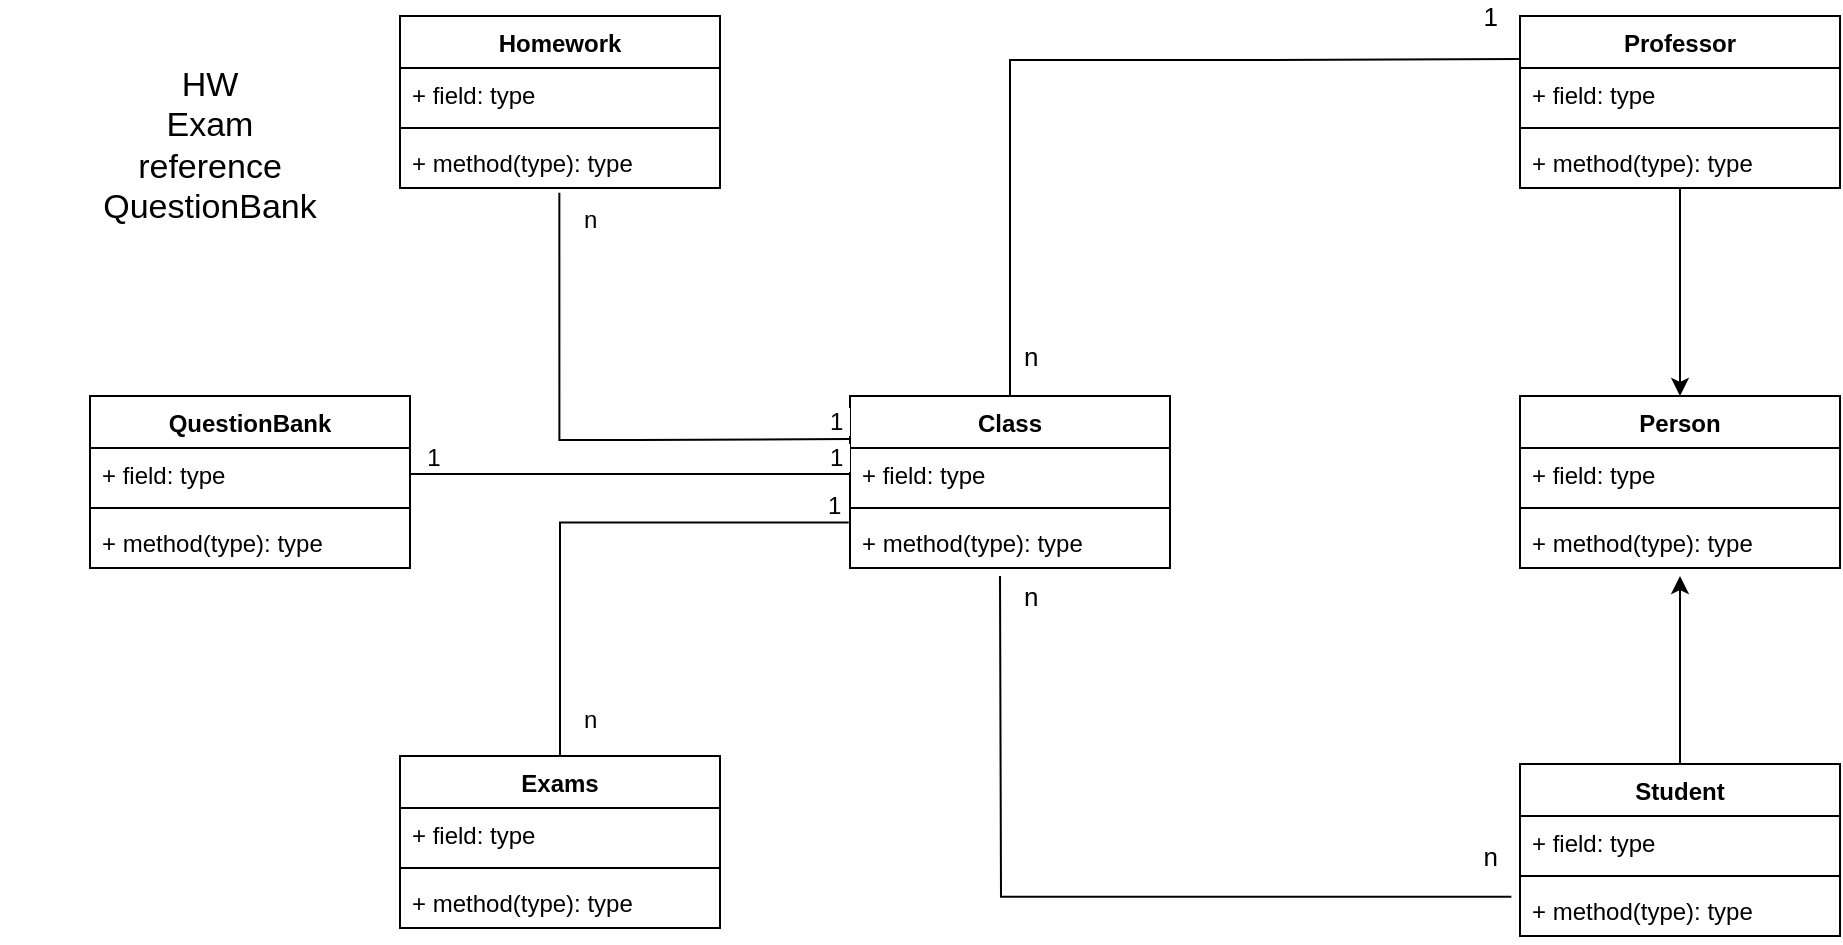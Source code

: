 <mxfile version="20.0.0" type="device"><diagram id="zVuRKTB397ivYLz8wWw3" name="Page-1"><mxGraphModel dx="1038" dy="556" grid="1" gridSize="10" guides="1" tooltips="1" connect="1" arrows="1" fold="1" page="1" pageScale="1" pageWidth="1169" pageHeight="827" math="0" shadow="0"><root><mxCell id="0"/><mxCell id="1" parent="0"/><mxCell id="VDr_-lJlVkJrmrFHigVl-1" value="Person" style="swimlane;fontStyle=1;align=center;verticalAlign=top;childLayout=stackLayout;horizontal=1;startSize=26;horizontalStack=0;resizeParent=1;resizeParentMax=0;resizeLast=0;collapsible=1;marginBottom=0;" parent="1" vertex="1"><mxGeometry x="760" y="230" width="160" height="86" as="geometry"/></mxCell><mxCell id="VDr_-lJlVkJrmrFHigVl-2" value="+ field: type" style="text;strokeColor=none;fillColor=none;align=left;verticalAlign=top;spacingLeft=4;spacingRight=4;overflow=hidden;rotatable=0;points=[[0,0.5],[1,0.5]];portConstraint=eastwest;" parent="VDr_-lJlVkJrmrFHigVl-1" vertex="1"><mxGeometry y="26" width="160" height="26" as="geometry"/></mxCell><mxCell id="VDr_-lJlVkJrmrFHigVl-3" value="" style="line;strokeWidth=1;fillColor=none;align=left;verticalAlign=middle;spacingTop=-1;spacingLeft=3;spacingRight=3;rotatable=0;labelPosition=right;points=[];portConstraint=eastwest;" parent="VDr_-lJlVkJrmrFHigVl-1" vertex="1"><mxGeometry y="52" width="160" height="8" as="geometry"/></mxCell><mxCell id="VDr_-lJlVkJrmrFHigVl-4" value="+ method(type): type" style="text;strokeColor=none;fillColor=none;align=left;verticalAlign=top;spacingLeft=4;spacingRight=4;overflow=hidden;rotatable=0;points=[[0,0.5],[1,0.5]];portConstraint=eastwest;" parent="VDr_-lJlVkJrmrFHigVl-1" vertex="1"><mxGeometry y="60" width="160" height="26" as="geometry"/></mxCell><mxCell id="VDr_-lJlVkJrmrFHigVl-14" style="edgeStyle=orthogonalEdgeStyle;rounded=0;orthogonalLoop=1;jettySize=auto;html=1;entryX=0.5;entryY=0;entryDx=0;entryDy=0;" parent="1" source="VDr_-lJlVkJrmrFHigVl-5" target="VDr_-lJlVkJrmrFHigVl-1" edge="1"><mxGeometry relative="1" as="geometry"/></mxCell><mxCell id="VDr_-lJlVkJrmrFHigVl-5" value="Professor" style="swimlane;fontStyle=1;align=center;verticalAlign=top;childLayout=stackLayout;horizontal=1;startSize=26;horizontalStack=0;resizeParent=1;resizeParentMax=0;resizeLast=0;collapsible=1;marginBottom=0;" parent="1" vertex="1"><mxGeometry x="760" y="40" width="160" height="86" as="geometry"/></mxCell><mxCell id="VDr_-lJlVkJrmrFHigVl-6" value="+ field: type" style="text;strokeColor=none;fillColor=none;align=left;verticalAlign=top;spacingLeft=4;spacingRight=4;overflow=hidden;rotatable=0;points=[[0,0.5],[1,0.5]];portConstraint=eastwest;" parent="VDr_-lJlVkJrmrFHigVl-5" vertex="1"><mxGeometry y="26" width="160" height="26" as="geometry"/></mxCell><mxCell id="VDr_-lJlVkJrmrFHigVl-7" value="" style="line;strokeWidth=1;fillColor=none;align=left;verticalAlign=middle;spacingTop=-1;spacingLeft=3;spacingRight=3;rotatable=0;labelPosition=right;points=[];portConstraint=eastwest;" parent="VDr_-lJlVkJrmrFHigVl-5" vertex="1"><mxGeometry y="52" width="160" height="8" as="geometry"/></mxCell><mxCell id="VDr_-lJlVkJrmrFHigVl-8" value="+ method(type): type" style="text;strokeColor=none;fillColor=none;align=left;verticalAlign=top;spacingLeft=4;spacingRight=4;overflow=hidden;rotatable=0;points=[[0,0.5],[1,0.5]];portConstraint=eastwest;" parent="VDr_-lJlVkJrmrFHigVl-5" vertex="1"><mxGeometry y="60" width="160" height="26" as="geometry"/></mxCell><mxCell id="VDr_-lJlVkJrmrFHigVl-15" style="edgeStyle=orthogonalEdgeStyle;rounded=0;orthogonalLoop=1;jettySize=auto;html=1;" parent="1" source="VDr_-lJlVkJrmrFHigVl-10" edge="1"><mxGeometry relative="1" as="geometry"><mxPoint x="840" y="320" as="targetPoint"/></mxGeometry></mxCell><mxCell id="VDr_-lJlVkJrmrFHigVl-10" value="Student" style="swimlane;fontStyle=1;align=center;verticalAlign=top;childLayout=stackLayout;horizontal=1;startSize=26;horizontalStack=0;resizeParent=1;resizeParentMax=0;resizeLast=0;collapsible=1;marginBottom=0;" parent="1" vertex="1"><mxGeometry x="760" y="414" width="160" height="86" as="geometry"/></mxCell><mxCell id="VDr_-lJlVkJrmrFHigVl-11" value="+ field: type" style="text;strokeColor=none;fillColor=none;align=left;verticalAlign=top;spacingLeft=4;spacingRight=4;overflow=hidden;rotatable=0;points=[[0,0.5],[1,0.5]];portConstraint=eastwest;" parent="VDr_-lJlVkJrmrFHigVl-10" vertex="1"><mxGeometry y="26" width="160" height="26" as="geometry"/></mxCell><mxCell id="VDr_-lJlVkJrmrFHigVl-12" value="" style="line;strokeWidth=1;fillColor=none;align=left;verticalAlign=middle;spacingTop=-1;spacingLeft=3;spacingRight=3;rotatable=0;labelPosition=right;points=[];portConstraint=eastwest;" parent="VDr_-lJlVkJrmrFHigVl-10" vertex="1"><mxGeometry y="52" width="160" height="8" as="geometry"/></mxCell><mxCell id="VDr_-lJlVkJrmrFHigVl-13" value="+ method(type): type" style="text;strokeColor=none;fillColor=none;align=left;verticalAlign=top;spacingLeft=4;spacingRight=4;overflow=hidden;rotatable=0;points=[[0,0.5],[1,0.5]];portConstraint=eastwest;" parent="VDr_-lJlVkJrmrFHigVl-10" vertex="1"><mxGeometry y="60" width="160" height="26" as="geometry"/></mxCell><mxCell id="VDr_-lJlVkJrmrFHigVl-16" value="Class" style="swimlane;fontStyle=1;align=center;verticalAlign=top;childLayout=stackLayout;horizontal=1;startSize=26;horizontalStack=0;resizeParent=1;resizeParentMax=0;resizeLast=0;collapsible=1;marginBottom=0;" parent="1" vertex="1"><mxGeometry x="425" y="230" width="160" height="86" as="geometry"/></mxCell><mxCell id="VDr_-lJlVkJrmrFHigVl-17" value="+ field: type" style="text;strokeColor=none;fillColor=none;align=left;verticalAlign=top;spacingLeft=4;spacingRight=4;overflow=hidden;rotatable=0;points=[[0,0.5],[1,0.5]];portConstraint=eastwest;" parent="VDr_-lJlVkJrmrFHigVl-16" vertex="1"><mxGeometry y="26" width="160" height="26" as="geometry"/></mxCell><mxCell id="VDr_-lJlVkJrmrFHigVl-18" value="" style="line;strokeWidth=1;fillColor=none;align=left;verticalAlign=middle;spacingTop=-1;spacingLeft=3;spacingRight=3;rotatable=0;labelPosition=right;points=[];portConstraint=eastwest;" parent="VDr_-lJlVkJrmrFHigVl-16" vertex="1"><mxGeometry y="52" width="160" height="8" as="geometry"/></mxCell><mxCell id="VDr_-lJlVkJrmrFHigVl-19" value="+ method(type): type" style="text;strokeColor=none;fillColor=none;align=left;verticalAlign=top;spacingLeft=4;spacingRight=4;overflow=hidden;rotatable=0;points=[[0,0.5],[1,0.5]];portConstraint=eastwest;" parent="VDr_-lJlVkJrmrFHigVl-16" vertex="1"><mxGeometry y="60" width="160" height="26" as="geometry"/></mxCell><mxCell id="VDr_-lJlVkJrmrFHigVl-20" value="" style="endArrow=none;html=1;edgeStyle=orthogonalEdgeStyle;rounded=0;entryX=0;entryY=0.25;entryDx=0;entryDy=0;exitX=0.5;exitY=0;exitDx=0;exitDy=0;" parent="1" source="VDr_-lJlVkJrmrFHigVl-16" target="VDr_-lJlVkJrmrFHigVl-5" edge="1"><mxGeometry relative="1" as="geometry"><mxPoint x="505" y="82.5" as="sourcePoint"/><mxPoint x="665" y="82.5" as="targetPoint"/><Array as="points"><mxPoint x="505" y="62"/><mxPoint x="633" y="62"/></Array></mxGeometry></mxCell><mxCell id="VDr_-lJlVkJrmrFHigVl-21" value="&lt;font style=&quot;font-size: 13px;&quot;&gt;n&lt;/font&gt;" style="edgeLabel;resizable=0;html=1;align=left;verticalAlign=bottom;" parent="VDr_-lJlVkJrmrFHigVl-20" connectable="0" vertex="1"><mxGeometry x="-1" relative="1" as="geometry"><mxPoint x="5" y="-10" as="offset"/></mxGeometry></mxCell><mxCell id="VDr_-lJlVkJrmrFHigVl-22" value="&lt;font style=&quot;font-size: 13px;&quot;&gt;1&lt;/font&gt;" style="edgeLabel;resizable=0;html=1;align=right;verticalAlign=bottom;" parent="VDr_-lJlVkJrmrFHigVl-20" connectable="0" vertex="1"><mxGeometry x="1" relative="1" as="geometry"><mxPoint x="-10" y="-11" as="offset"/></mxGeometry></mxCell><mxCell id="VDr_-lJlVkJrmrFHigVl-23" value="" style="endArrow=none;html=1;edgeStyle=orthogonalEdgeStyle;rounded=0;fontSize=13;entryX=-0.027;entryY=0.246;entryDx=0;entryDy=0;entryPerimeter=0;" parent="1" target="VDr_-lJlVkJrmrFHigVl-13" edge="1"><mxGeometry relative="1" as="geometry"><mxPoint x="500" y="320" as="sourcePoint"/><mxPoint x="690" y="480" as="targetPoint"/></mxGeometry></mxCell><mxCell id="VDr_-lJlVkJrmrFHigVl-24" value="n" style="edgeLabel;resizable=0;html=1;align=left;verticalAlign=bottom;fontSize=13;" parent="VDr_-lJlVkJrmrFHigVl-23" connectable="0" vertex="1"><mxGeometry x="-1" relative="1" as="geometry"><mxPoint x="10" y="20" as="offset"/></mxGeometry></mxCell><mxCell id="VDr_-lJlVkJrmrFHigVl-25" value="n" style="edgeLabel;resizable=0;html=1;align=right;verticalAlign=bottom;fontSize=13;" parent="VDr_-lJlVkJrmrFHigVl-23" connectable="0" vertex="1"><mxGeometry x="1" relative="1" as="geometry"><mxPoint x="-6" y="-10" as="offset"/></mxGeometry></mxCell><mxCell id="xksWFe1Nksp65XUjwMSZ-1" value="&lt;font style=&quot;font-size: 17px;&quot;&gt;HW&lt;br&gt;Exam&lt;br&gt;reference&lt;br&gt;QuestionBank&lt;br&gt;&lt;/font&gt;" style="text;html=1;strokeColor=none;fillColor=none;align=center;verticalAlign=middle;whiteSpace=wrap;rounded=0;" vertex="1" parent="1"><mxGeometry y="50" width="210" height="110" as="geometry"/></mxCell><mxCell id="xksWFe1Nksp65XUjwMSZ-2" value="Exams" style="swimlane;fontStyle=1;align=center;verticalAlign=top;childLayout=stackLayout;horizontal=1;startSize=26;horizontalStack=0;resizeParent=1;resizeParentMax=0;resizeLast=0;collapsible=1;marginBottom=0;fontSize=12;" vertex="1" parent="1"><mxGeometry x="200" y="410" width="160" height="86" as="geometry"/></mxCell><mxCell id="xksWFe1Nksp65XUjwMSZ-3" value="+ field: type" style="text;strokeColor=none;fillColor=none;align=left;verticalAlign=top;spacingLeft=4;spacingRight=4;overflow=hidden;rotatable=0;points=[[0,0.5],[1,0.5]];portConstraint=eastwest;fontSize=12;" vertex="1" parent="xksWFe1Nksp65XUjwMSZ-2"><mxGeometry y="26" width="160" height="26" as="geometry"/></mxCell><mxCell id="xksWFe1Nksp65XUjwMSZ-4" value="" style="line;strokeWidth=1;fillColor=none;align=left;verticalAlign=middle;spacingTop=-1;spacingLeft=3;spacingRight=3;rotatable=0;labelPosition=right;points=[];portConstraint=eastwest;fontSize=17;" vertex="1" parent="xksWFe1Nksp65XUjwMSZ-2"><mxGeometry y="52" width="160" height="8" as="geometry"/></mxCell><mxCell id="xksWFe1Nksp65XUjwMSZ-5" value="+ method(type): type" style="text;strokeColor=none;fillColor=none;align=left;verticalAlign=top;spacingLeft=4;spacingRight=4;overflow=hidden;rotatable=0;points=[[0,0.5],[1,0.5]];portConstraint=eastwest;fontSize=12;" vertex="1" parent="xksWFe1Nksp65XUjwMSZ-2"><mxGeometry y="60" width="160" height="26" as="geometry"/></mxCell><mxCell id="xksWFe1Nksp65XUjwMSZ-6" value="Homework" style="swimlane;fontStyle=1;align=center;verticalAlign=top;childLayout=stackLayout;horizontal=1;startSize=26;horizontalStack=0;resizeParent=1;resizeParentMax=0;resizeLast=0;collapsible=1;marginBottom=0;fontSize=12;" vertex="1" parent="1"><mxGeometry x="200" y="40" width="160" height="86" as="geometry"/></mxCell><mxCell id="xksWFe1Nksp65XUjwMSZ-7" value="+ field: type" style="text;strokeColor=none;fillColor=none;align=left;verticalAlign=top;spacingLeft=4;spacingRight=4;overflow=hidden;rotatable=0;points=[[0,0.5],[1,0.5]];portConstraint=eastwest;fontSize=12;" vertex="1" parent="xksWFe1Nksp65XUjwMSZ-6"><mxGeometry y="26" width="160" height="26" as="geometry"/></mxCell><mxCell id="xksWFe1Nksp65XUjwMSZ-8" value="" style="line;strokeWidth=1;fillColor=none;align=left;verticalAlign=middle;spacingTop=-1;spacingLeft=3;spacingRight=3;rotatable=0;labelPosition=right;points=[];portConstraint=eastwest;fontSize=17;" vertex="1" parent="xksWFe1Nksp65XUjwMSZ-6"><mxGeometry y="52" width="160" height="8" as="geometry"/></mxCell><mxCell id="xksWFe1Nksp65XUjwMSZ-9" value="+ method(type): type" style="text;strokeColor=none;fillColor=none;align=left;verticalAlign=top;spacingLeft=4;spacingRight=4;overflow=hidden;rotatable=0;points=[[0,0.5],[1,0.5]];portConstraint=eastwest;fontSize=12;" vertex="1" parent="xksWFe1Nksp65XUjwMSZ-6"><mxGeometry y="60" width="160" height="26" as="geometry"/></mxCell><mxCell id="xksWFe1Nksp65XUjwMSZ-11" value="" style="endArrow=none;html=1;edgeStyle=orthogonalEdgeStyle;rounded=0;fontSize=12;entryX=0;entryY=0.25;entryDx=0;entryDy=0;exitX=0.498;exitY=1.092;exitDx=0;exitDy=0;exitPerimeter=0;" edge="1" parent="1" source="xksWFe1Nksp65XUjwMSZ-9" target="VDr_-lJlVkJrmrFHigVl-16"><mxGeometry relative="1" as="geometry"><mxPoint x="280" y="170" as="sourcePoint"/><mxPoint x="400" y="250" as="targetPoint"/><Array as="points"><mxPoint x="280" y="252"/><mxPoint x="318" y="252"/></Array></mxGeometry></mxCell><mxCell id="xksWFe1Nksp65XUjwMSZ-12" value="n" style="edgeLabel;resizable=0;html=1;align=left;verticalAlign=bottom;fontSize=12;" connectable="0" vertex="1" parent="xksWFe1Nksp65XUjwMSZ-11"><mxGeometry x="-1" relative="1" as="geometry"><mxPoint x="10" y="22" as="offset"/></mxGeometry></mxCell><mxCell id="xksWFe1Nksp65XUjwMSZ-13" value="1&amp;nbsp;" style="edgeLabel;resizable=0;html=1;align=right;verticalAlign=bottom;fontSize=12;" connectable="0" vertex="1" parent="xksWFe1Nksp65XUjwMSZ-11"><mxGeometry x="1" relative="1" as="geometry"/></mxCell><mxCell id="xksWFe1Nksp65XUjwMSZ-14" value="" style="endArrow=none;html=1;edgeStyle=orthogonalEdgeStyle;rounded=0;fontSize=12;entryX=-0.004;entryY=0.123;entryDx=0;entryDy=0;entryPerimeter=0;" edge="1" parent="1" source="xksWFe1Nksp65XUjwMSZ-2" target="VDr_-lJlVkJrmrFHigVl-19"><mxGeometry relative="1" as="geometry"><mxPoint x="240" y="290" as="sourcePoint"/><mxPoint x="400" y="290" as="targetPoint"/><Array as="points"><mxPoint x="280" y="293"/></Array></mxGeometry></mxCell><mxCell id="xksWFe1Nksp65XUjwMSZ-15" value="&amp;nbsp; &amp;nbsp;n" style="edgeLabel;resizable=0;html=1;align=left;verticalAlign=bottom;fontSize=12;" connectable="0" vertex="1" parent="xksWFe1Nksp65XUjwMSZ-14"><mxGeometry x="-1" relative="1" as="geometry"><mxPoint y="-10" as="offset"/></mxGeometry></mxCell><mxCell id="xksWFe1Nksp65XUjwMSZ-16" value="1&amp;nbsp;" style="edgeLabel;resizable=0;html=1;align=right;verticalAlign=bottom;fontSize=12;" connectable="0" vertex="1" parent="xksWFe1Nksp65XUjwMSZ-14"><mxGeometry x="1" relative="1" as="geometry"/></mxCell><mxCell id="xksWFe1Nksp65XUjwMSZ-17" value="QuestionBank" style="swimlane;fontStyle=1;align=center;verticalAlign=top;childLayout=stackLayout;horizontal=1;startSize=26;horizontalStack=0;resizeParent=1;resizeParentMax=0;resizeLast=0;collapsible=1;marginBottom=0;fontSize=12;" vertex="1" parent="1"><mxGeometry x="45" y="230" width="160" height="86" as="geometry"/></mxCell><mxCell id="xksWFe1Nksp65XUjwMSZ-18" value="+ field: type" style="text;strokeColor=none;fillColor=none;align=left;verticalAlign=top;spacingLeft=4;spacingRight=4;overflow=hidden;rotatable=0;points=[[0,0.5],[1,0.5]];portConstraint=eastwest;fontSize=12;" vertex="1" parent="xksWFe1Nksp65XUjwMSZ-17"><mxGeometry y="26" width="160" height="26" as="geometry"/></mxCell><mxCell id="xksWFe1Nksp65XUjwMSZ-19" value="" style="line;strokeWidth=1;fillColor=none;align=left;verticalAlign=middle;spacingTop=-1;spacingLeft=3;spacingRight=3;rotatable=0;labelPosition=right;points=[];portConstraint=eastwest;fontSize=12;" vertex="1" parent="xksWFe1Nksp65XUjwMSZ-17"><mxGeometry y="52" width="160" height="8" as="geometry"/></mxCell><mxCell id="xksWFe1Nksp65XUjwMSZ-20" value="+ method(type): type" style="text;strokeColor=none;fillColor=none;align=left;verticalAlign=top;spacingLeft=4;spacingRight=4;overflow=hidden;rotatable=0;points=[[0,0.5],[1,0.5]];portConstraint=eastwest;fontSize=12;" vertex="1" parent="xksWFe1Nksp65XUjwMSZ-17"><mxGeometry y="60" width="160" height="26" as="geometry"/></mxCell><mxCell id="xksWFe1Nksp65XUjwMSZ-21" value="" style="endArrow=none;html=1;edgeStyle=orthogonalEdgeStyle;rounded=0;fontSize=12;exitX=1;exitY=0.5;exitDx=0;exitDy=0;entryX=0;entryY=0.5;entryDx=0;entryDy=0;" edge="1" parent="1" source="xksWFe1Nksp65XUjwMSZ-18" target="VDr_-lJlVkJrmrFHigVl-17"><mxGeometry relative="1" as="geometry"><mxPoint x="220" y="272.5" as="sourcePoint"/><mxPoint x="380" y="272.5" as="targetPoint"/></mxGeometry></mxCell><mxCell id="xksWFe1Nksp65XUjwMSZ-22" value="&amp;nbsp; 1" style="edgeLabel;resizable=0;html=1;align=left;verticalAlign=bottom;fontSize=12;" connectable="0" vertex="1" parent="xksWFe1Nksp65XUjwMSZ-21"><mxGeometry x="-1" relative="1" as="geometry"/></mxCell><mxCell id="xksWFe1Nksp65XUjwMSZ-23" value="1&amp;nbsp;" style="edgeLabel;resizable=0;html=1;align=right;verticalAlign=bottom;fontSize=12;" connectable="0" vertex="1" parent="xksWFe1Nksp65XUjwMSZ-21"><mxGeometry x="1" relative="1" as="geometry"/></mxCell></root></mxGraphModel></diagram></mxfile>